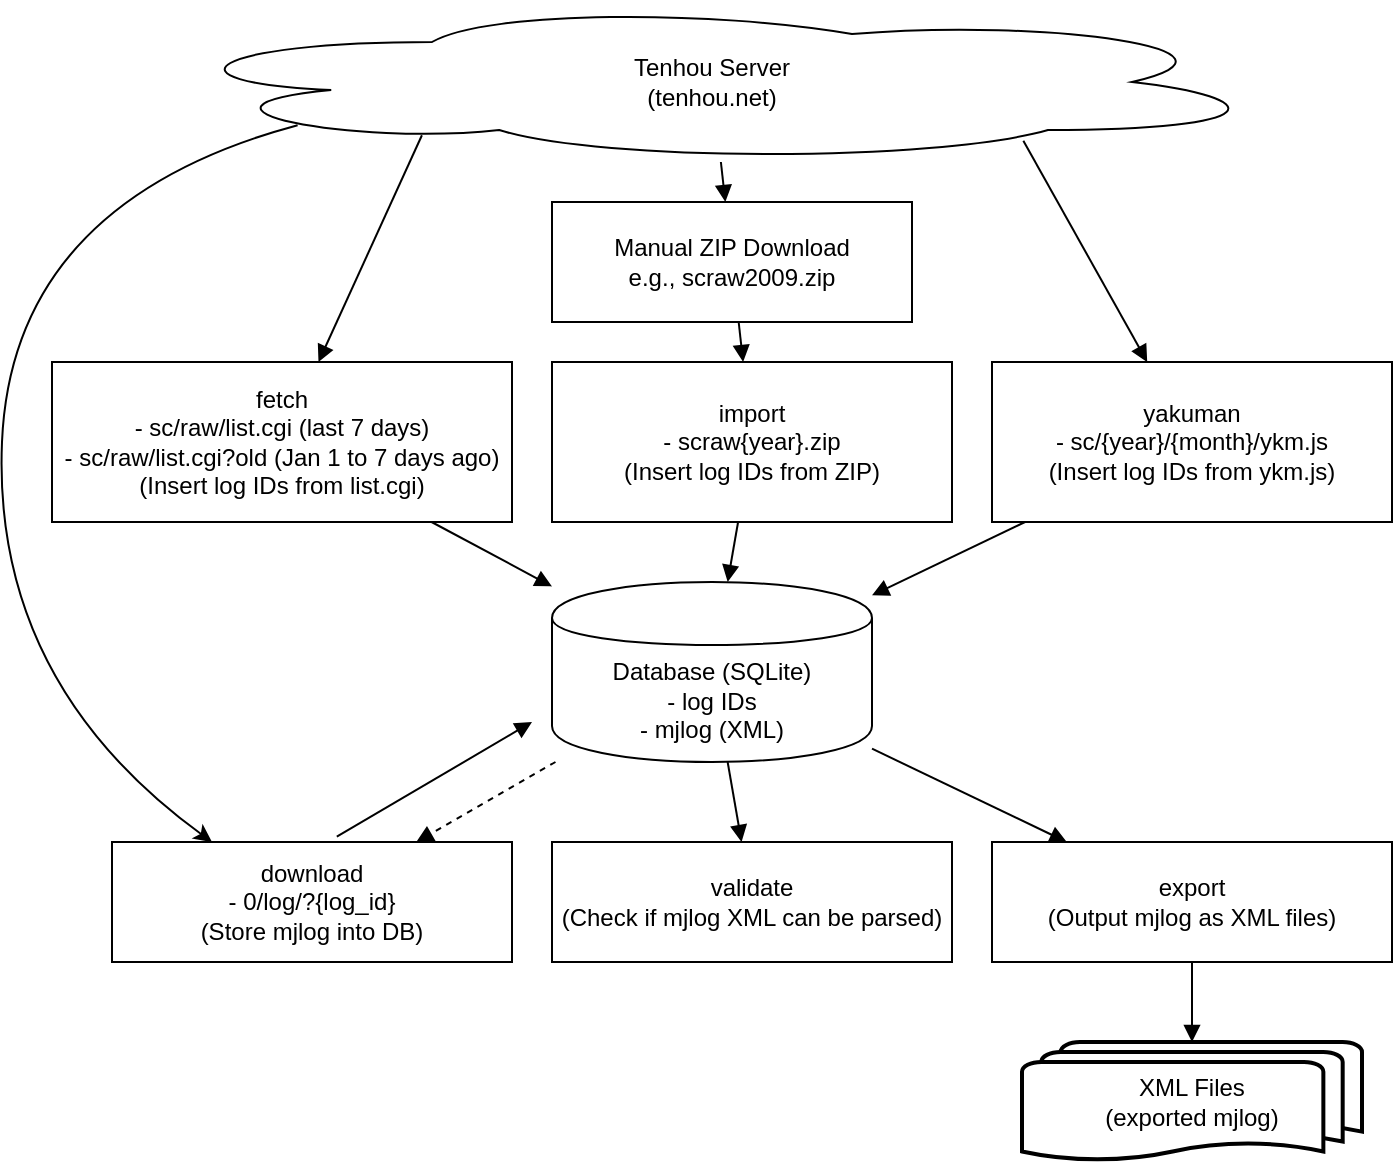 <mxfile version="28.2.5">
  <diagram name="houou-logs" id="houou-logs-diagram">
    <mxGraphModel dx="773" dy="1002" grid="1" gridSize="10" guides="1" tooltips="1" connect="1" arrows="1" fold="1" page="1" pageScale="1" pageWidth="827" pageHeight="1169" math="0" shadow="0">
      <root>
        <mxCell id="0" />
        <mxCell id="1" parent="0" />
        <mxCell id="tenhou" value="Tenhou Server&#xa;(tenhou.net)" style="shape=cloud;whiteSpace=wrap;html=1;" parent="1" vertex="1">
          <mxGeometry x="100" y="20" width="560" height="80" as="geometry" />
        </mxCell>
        <mxCell id="zip" value="Manual ZIP Download&#xa;e.g., scraw2009.zip" style="shape=rectangle;whiteSpace=wrap;html=1;" parent="1" vertex="1">
          <mxGeometry x="300" y="120" width="180" height="60" as="geometry" />
        </mxCell>
        <mxCell id="import" value="&lt;div&gt;import&lt;/div&gt;- scraw{year}.zip&lt;br&gt;(Insert log IDs from ZIP)" style="shape=rectangle;whiteSpace=wrap;html=1;" parent="1" vertex="1">
          <mxGeometry x="300" y="200" width="200" height="80" as="geometry" />
        </mxCell>
        <mxCell id="fetch" value="fetch&lt;br&gt;- sc/raw/list.cgi (last 7 days)&lt;br&gt;- sc/raw/list.cgi?old (Jan 1 to 7 days ago)&lt;br&gt;(Insert log IDs from list.cgi)" style="shape=rectangle;whiteSpace=wrap;html=1;" parent="1" vertex="1">
          <mxGeometry x="50" y="200" width="230" height="80" as="geometry" />
        </mxCell>
        <mxCell id="yakuman" value="yakuman&lt;br&gt;- sc/{year}/{month}/ykm.js&lt;br&gt;(Insert log IDs from ykm.js)" style="shape=rectangle;whiteSpace=wrap;html=1;" parent="1" vertex="1">
          <mxGeometry x="520" y="200" width="200" height="80" as="geometry" />
        </mxCell>
        <mxCell id="db" value="&lt;div&gt;&lt;br&gt;&lt;/div&gt;&lt;div&gt;&lt;br&gt;&lt;/div&gt;&lt;div&gt;Database (SQLite)&lt;/div&gt;&lt;div&gt;- log IDs&lt;/div&gt;&lt;div&gt;- mjlog (XML)&lt;/div&gt;" style="shape=cylinder;whiteSpace=wrap;html=1;" parent="1" vertex="1">
          <mxGeometry x="300" y="310" width="160" height="90" as="geometry" />
        </mxCell>
        <mxCell id="download" value="download&#xa;- 0/log/?{log_id}&#xa;(Store mjlog into DB)" style="shape=rectangle;whiteSpace=wrap;html=1;" parent="1" vertex="1">
          <mxGeometry x="80" y="440" width="200" height="60" as="geometry" />
        </mxCell>
        <mxCell id="validate" value="validate&#xa;(Check if mjlog XML can be parsed)" style="shape=rectangle;whiteSpace=wrap;html=1;" parent="1" vertex="1">
          <mxGeometry x="300" y="440" width="200" height="60" as="geometry" />
        </mxCell>
        <mxCell id="export" value="export&#xa;(Output mjlog as XML files)" style="shape=rectangle;whiteSpace=wrap;html=1;" parent="1" vertex="1">
          <mxGeometry x="520" y="440" width="200" height="60" as="geometry" />
        </mxCell>
        <mxCell id="e1" style="edgeStyle=orthogonalConnector;rounded=0;endArrow=block;" parent="1" source="tenhou" target="zip" edge="1">
          <mxGeometry relative="1" as="geometry" />
        </mxCell>
        <mxCell id="e1b" style="edgeStyle=orthogonalConnector;rounded=0;endArrow=block;exitX=0.241;exitY=0.833;exitDx=0;exitDy=0;exitPerimeter=0;" parent="1" source="tenhou" target="fetch" edge="1">
          <mxGeometry relative="1" as="geometry" />
        </mxCell>
        <mxCell id="e1c" style="edgeStyle=orthogonalConnector;rounded=0;endArrow=block;exitX=0.778;exitY=0.867;exitDx=0;exitDy=0;exitPerimeter=0;" parent="1" source="tenhou" target="yakuman" edge="1">
          <mxGeometry relative="1" as="geometry" />
        </mxCell>
        <mxCell id="e2" style="edgeStyle=orthogonalConnector;rounded=0;endArrow=block;" parent="1" source="zip" target="import" edge="1">
          <mxGeometry relative="1" as="geometry" />
        </mxCell>
        <mxCell id="e3" style="edgeStyle=orthogonalConnector;rounded=0;endArrow=block;" parent="1" source="import" target="db" edge="1">
          <mxGeometry relative="1" as="geometry" />
        </mxCell>
        <mxCell id="e4" style="edgeStyle=orthogonalConnector;rounded=0;endArrow=block;" parent="1" source="fetch" target="db" edge="1">
          <mxGeometry relative="1" as="geometry" />
        </mxCell>
        <mxCell id="e5" style="edgeStyle=orthogonalConnector;rounded=0;endArrow=block;" parent="1" source="yakuman" target="db" edge="1">
          <mxGeometry relative="1" as="geometry" />
        </mxCell>
        <mxCell id="e6" style="edgeStyle=orthogonalConnector;rounded=0;endArrow=block;dashed=1;" parent="1" source="db" target="download" edge="1">
          <mxGeometry relative="1" as="geometry" />
        </mxCell>
        <mxCell id="e7" style="edgeStyle=orthogonalConnector;rounded=0;endArrow=block;" parent="1" source="db" target="validate" edge="1">
          <mxGeometry relative="1" as="geometry" />
        </mxCell>
        <mxCell id="e8" style="edgeStyle=orthogonalConnector;rounded=0;endArrow=block;" parent="1" source="db" target="export" edge="1">
          <mxGeometry relative="1" as="geometry" />
        </mxCell>
        <mxCell id="e9" style="edgeStyle=orthogonalConnector;rounded=0;endArrow=block;entryX=0.5;entryY=0;entryDx=0;entryDy=0;entryPerimeter=0;" parent="1" source="export" target="ikNuFjEyCK6dklWUukHm-3" edge="1">
          <mxGeometry relative="1" as="geometry">
            <mxPoint x="620" y="540" as="targetPoint" />
          </mxGeometry>
        </mxCell>
        <mxCell id="ikNuFjEyCK6dklWUukHm-1" value="" style="curved=1;endArrow=classic;html=1;rounded=0;exitX=0.13;exitY=0.77;exitDx=0;exitDy=0;exitPerimeter=0;entryX=0.25;entryY=0;entryDx=0;entryDy=0;" parent="1" source="tenhou" target="download" edge="1">
          <mxGeometry width="50" height="50" relative="1" as="geometry">
            <mxPoint x="380" y="540" as="sourcePoint" />
            <mxPoint x="430" y="490" as="targetPoint" />
            <Array as="points">
              <mxPoint x="30" y="120" />
              <mxPoint x="20" y="360" />
            </Array>
          </mxGeometry>
        </mxCell>
        <mxCell id="ikNuFjEyCK6dklWUukHm-2" style="edgeStyle=orthogonalConnector;rounded=0;endArrow=block;exitX=0.562;exitY=-0.044;exitDx=0;exitDy=0;exitPerimeter=0;" parent="1" source="download" edge="1">
          <mxGeometry relative="1" as="geometry">
            <mxPoint x="302" y="360" as="sourcePoint" />
            <mxPoint x="290" y="380" as="targetPoint" />
          </mxGeometry>
        </mxCell>
        <mxCell id="ikNuFjEyCK6dklWUukHm-3" value="XML Files&lt;br&gt;(exported mjlog)" style="strokeWidth=2;html=1;shape=mxgraph.flowchart.multi-document;whiteSpace=wrap;" parent="1" vertex="1">
          <mxGeometry x="535" y="540" width="170" height="60" as="geometry" />
        </mxCell>
      </root>
    </mxGraphModel>
  </diagram>
</mxfile>
